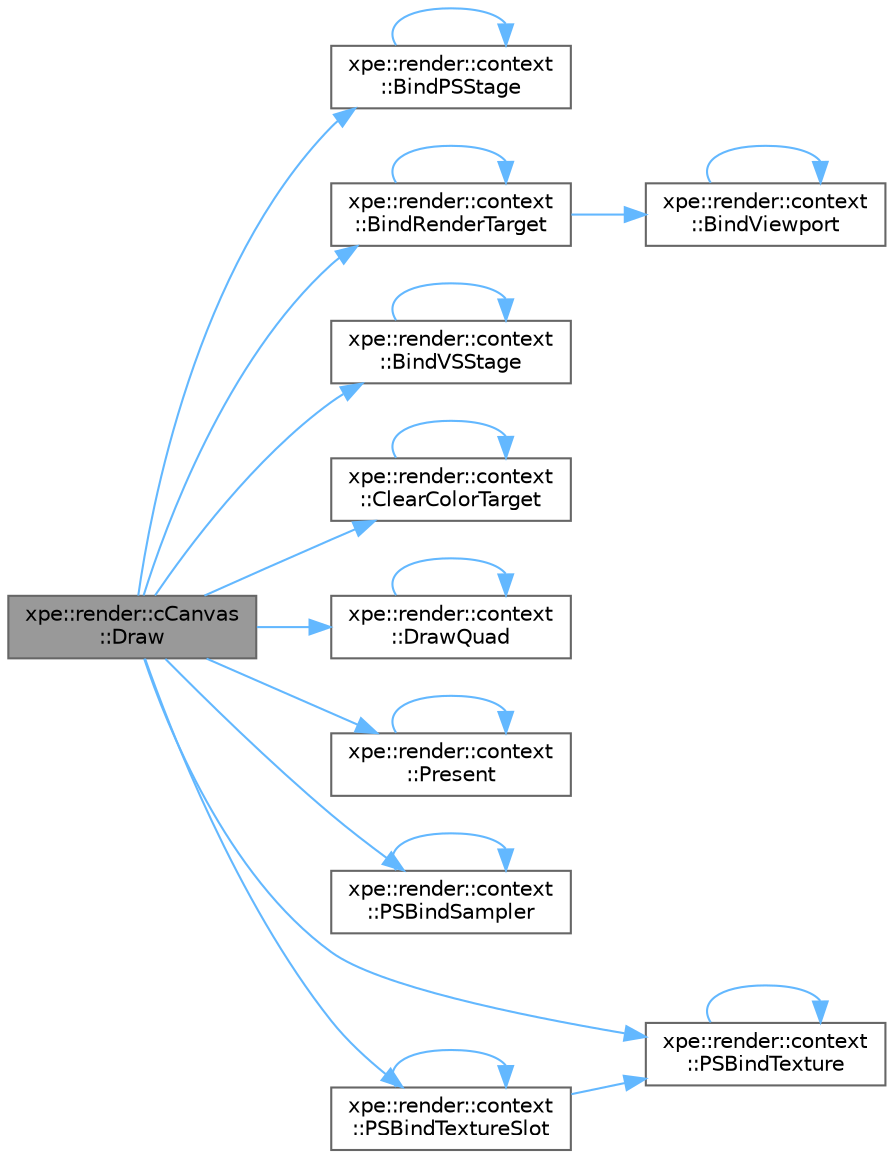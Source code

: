digraph "xpe::render::cCanvas::Draw"
{
 // LATEX_PDF_SIZE
  bgcolor="transparent";
  edge [fontname=Helvetica,fontsize=10,labelfontname=Helvetica,labelfontsize=10];
  node [fontname=Helvetica,fontsize=10,shape=box,height=0.2,width=0.4];
  rankdir="LR";
  Node1 [id="Node000001",label="xpe::render::cCanvas\l::Draw",height=0.2,width=0.4,color="gray40", fillcolor="grey60", style="filled", fontcolor="black",tooltip=" "];
  Node1 -> Node2 [id="edge1_Node000001_Node000002",color="steelblue1",style="solid",tooltip=" "];
  Node2 [id="Node000002",label="xpe::render::context\l::BindPSStage",height=0.2,width=0.4,color="grey40", fillcolor="white", style="filled",URL="$namespacexpe_1_1render_1_1context.html#a68b9c3c436cb270939b34679a3c4dcef",tooltip=" "];
  Node2 -> Node2 [id="edge2_Node000002_Node000002",color="steelblue1",style="solid",tooltip=" "];
  Node1 -> Node3 [id="edge3_Node000001_Node000003",color="steelblue1",style="solid",tooltip=" "];
  Node3 [id="Node000003",label="xpe::render::context\l::BindRenderTarget",height=0.2,width=0.4,color="grey40", fillcolor="white", style="filled",URL="$namespacexpe_1_1render_1_1context.html#a1b599623aad5a454a34697cec5c79143",tooltip=" "];
  Node3 -> Node3 [id="edge4_Node000003_Node000003",color="steelblue1",style="solid",tooltip=" "];
  Node3 -> Node4 [id="edge5_Node000003_Node000004",color="steelblue1",style="solid",tooltip=" "];
  Node4 [id="Node000004",label="xpe::render::context\l::BindViewport",height=0.2,width=0.4,color="grey40", fillcolor="white", style="filled",URL="$namespacexpe_1_1render_1_1context.html#ac1f962f18310ff6fb469319eca866c5f",tooltip=" "];
  Node4 -> Node4 [id="edge6_Node000004_Node000004",color="steelblue1",style="solid",tooltip=" "];
  Node1 -> Node5 [id="edge7_Node000001_Node000005",color="steelblue1",style="solid",tooltip=" "];
  Node5 [id="Node000005",label="xpe::render::context\l::BindVSStage",height=0.2,width=0.4,color="grey40", fillcolor="white", style="filled",URL="$namespacexpe_1_1render_1_1context.html#a48c270e9a05382bd3824c1d9fa92268b",tooltip=" "];
  Node5 -> Node5 [id="edge8_Node000005_Node000005",color="steelblue1",style="solid",tooltip=" "];
  Node1 -> Node6 [id="edge9_Node000001_Node000006",color="steelblue1",style="solid",tooltip=" "];
  Node6 [id="Node000006",label="xpe::render::context\l::ClearColorTarget",height=0.2,width=0.4,color="grey40", fillcolor="white", style="filled",URL="$namespacexpe_1_1render_1_1context.html#a7ef3ba5c9c5d29b8a2f1d9551b452d5e",tooltip=" "];
  Node6 -> Node6 [id="edge10_Node000006_Node000006",color="steelblue1",style="solid",tooltip=" "];
  Node1 -> Node7 [id="edge11_Node000001_Node000007",color="steelblue1",style="solid",tooltip=" "];
  Node7 [id="Node000007",label="xpe::render::context\l::DrawQuad",height=0.2,width=0.4,color="grey40", fillcolor="white", style="filled",URL="$namespacexpe_1_1render_1_1context.html#a87a2da77de2bea05f299145aa58d7ca5",tooltip=" "];
  Node7 -> Node7 [id="edge12_Node000007_Node000007",color="steelblue1",style="solid",tooltip=" "];
  Node1 -> Node8 [id="edge13_Node000001_Node000008",color="steelblue1",style="solid",tooltip=" "];
  Node8 [id="Node000008",label="xpe::render::context\l::Present",height=0.2,width=0.4,color="grey40", fillcolor="white", style="filled",URL="$namespacexpe_1_1render_1_1context.html#aebbc29eb22343932ff7c938aefcb3468",tooltip=" "];
  Node8 -> Node8 [id="edge14_Node000008_Node000008",color="steelblue1",style="solid",tooltip=" "];
  Node1 -> Node9 [id="edge15_Node000001_Node000009",color="steelblue1",style="solid",tooltip=" "];
  Node9 [id="Node000009",label="xpe::render::context\l::PSBindSampler",height=0.2,width=0.4,color="grey40", fillcolor="white", style="filled",URL="$namespacexpe_1_1render_1_1context.html#aa422283e5b1e7f0ec37bce4e205040b1",tooltip=" "];
  Node9 -> Node9 [id="edge16_Node000009_Node000009",color="steelblue1",style="solid",tooltip=" "];
  Node1 -> Node10 [id="edge17_Node000001_Node000010",color="steelblue1",style="solid",tooltip=" "];
  Node10 [id="Node000010",label="xpe::render::context\l::PSBindTexture",height=0.2,width=0.4,color="grey40", fillcolor="white", style="filled",URL="$namespacexpe_1_1render_1_1context.html#af7d77195f515615a89c72aa4f236bf05",tooltip=" "];
  Node10 -> Node10 [id="edge18_Node000010_Node000010",color="steelblue1",style="solid",tooltip=" "];
  Node1 -> Node11 [id="edge19_Node000001_Node000011",color="steelblue1",style="solid",tooltip=" "];
  Node11 [id="Node000011",label="xpe::render::context\l::PSBindTextureSlot",height=0.2,width=0.4,color="grey40", fillcolor="white", style="filled",URL="$namespacexpe_1_1render_1_1context.html#a012199697e8054ff25d90b30a8e434ad",tooltip=" "];
  Node11 -> Node10 [id="edge20_Node000011_Node000010",color="steelblue1",style="solid",tooltip=" "];
  Node11 -> Node11 [id="edge21_Node000011_Node000011",color="steelblue1",style="solid",tooltip=" "];
}
